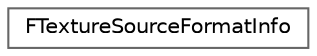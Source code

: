 digraph "Graphical Class Hierarchy"
{
 // INTERACTIVE_SVG=YES
 // LATEX_PDF_SIZE
  bgcolor="transparent";
  edge [fontname=Helvetica,fontsize=10,labelfontname=Helvetica,labelfontsize=10];
  node [fontname=Helvetica,fontsize=10,shape=box,height=0.2,width=0.4];
  rankdir="LR";
  Node0 [id="Node000000",label="FTextureSourceFormatInfo",height=0.2,width=0.4,color="grey40", fillcolor="white", style="filled",URL="$d6/db2/structFTextureSourceFormatInfo.html",tooltip="Information about a texture source format."];
}

